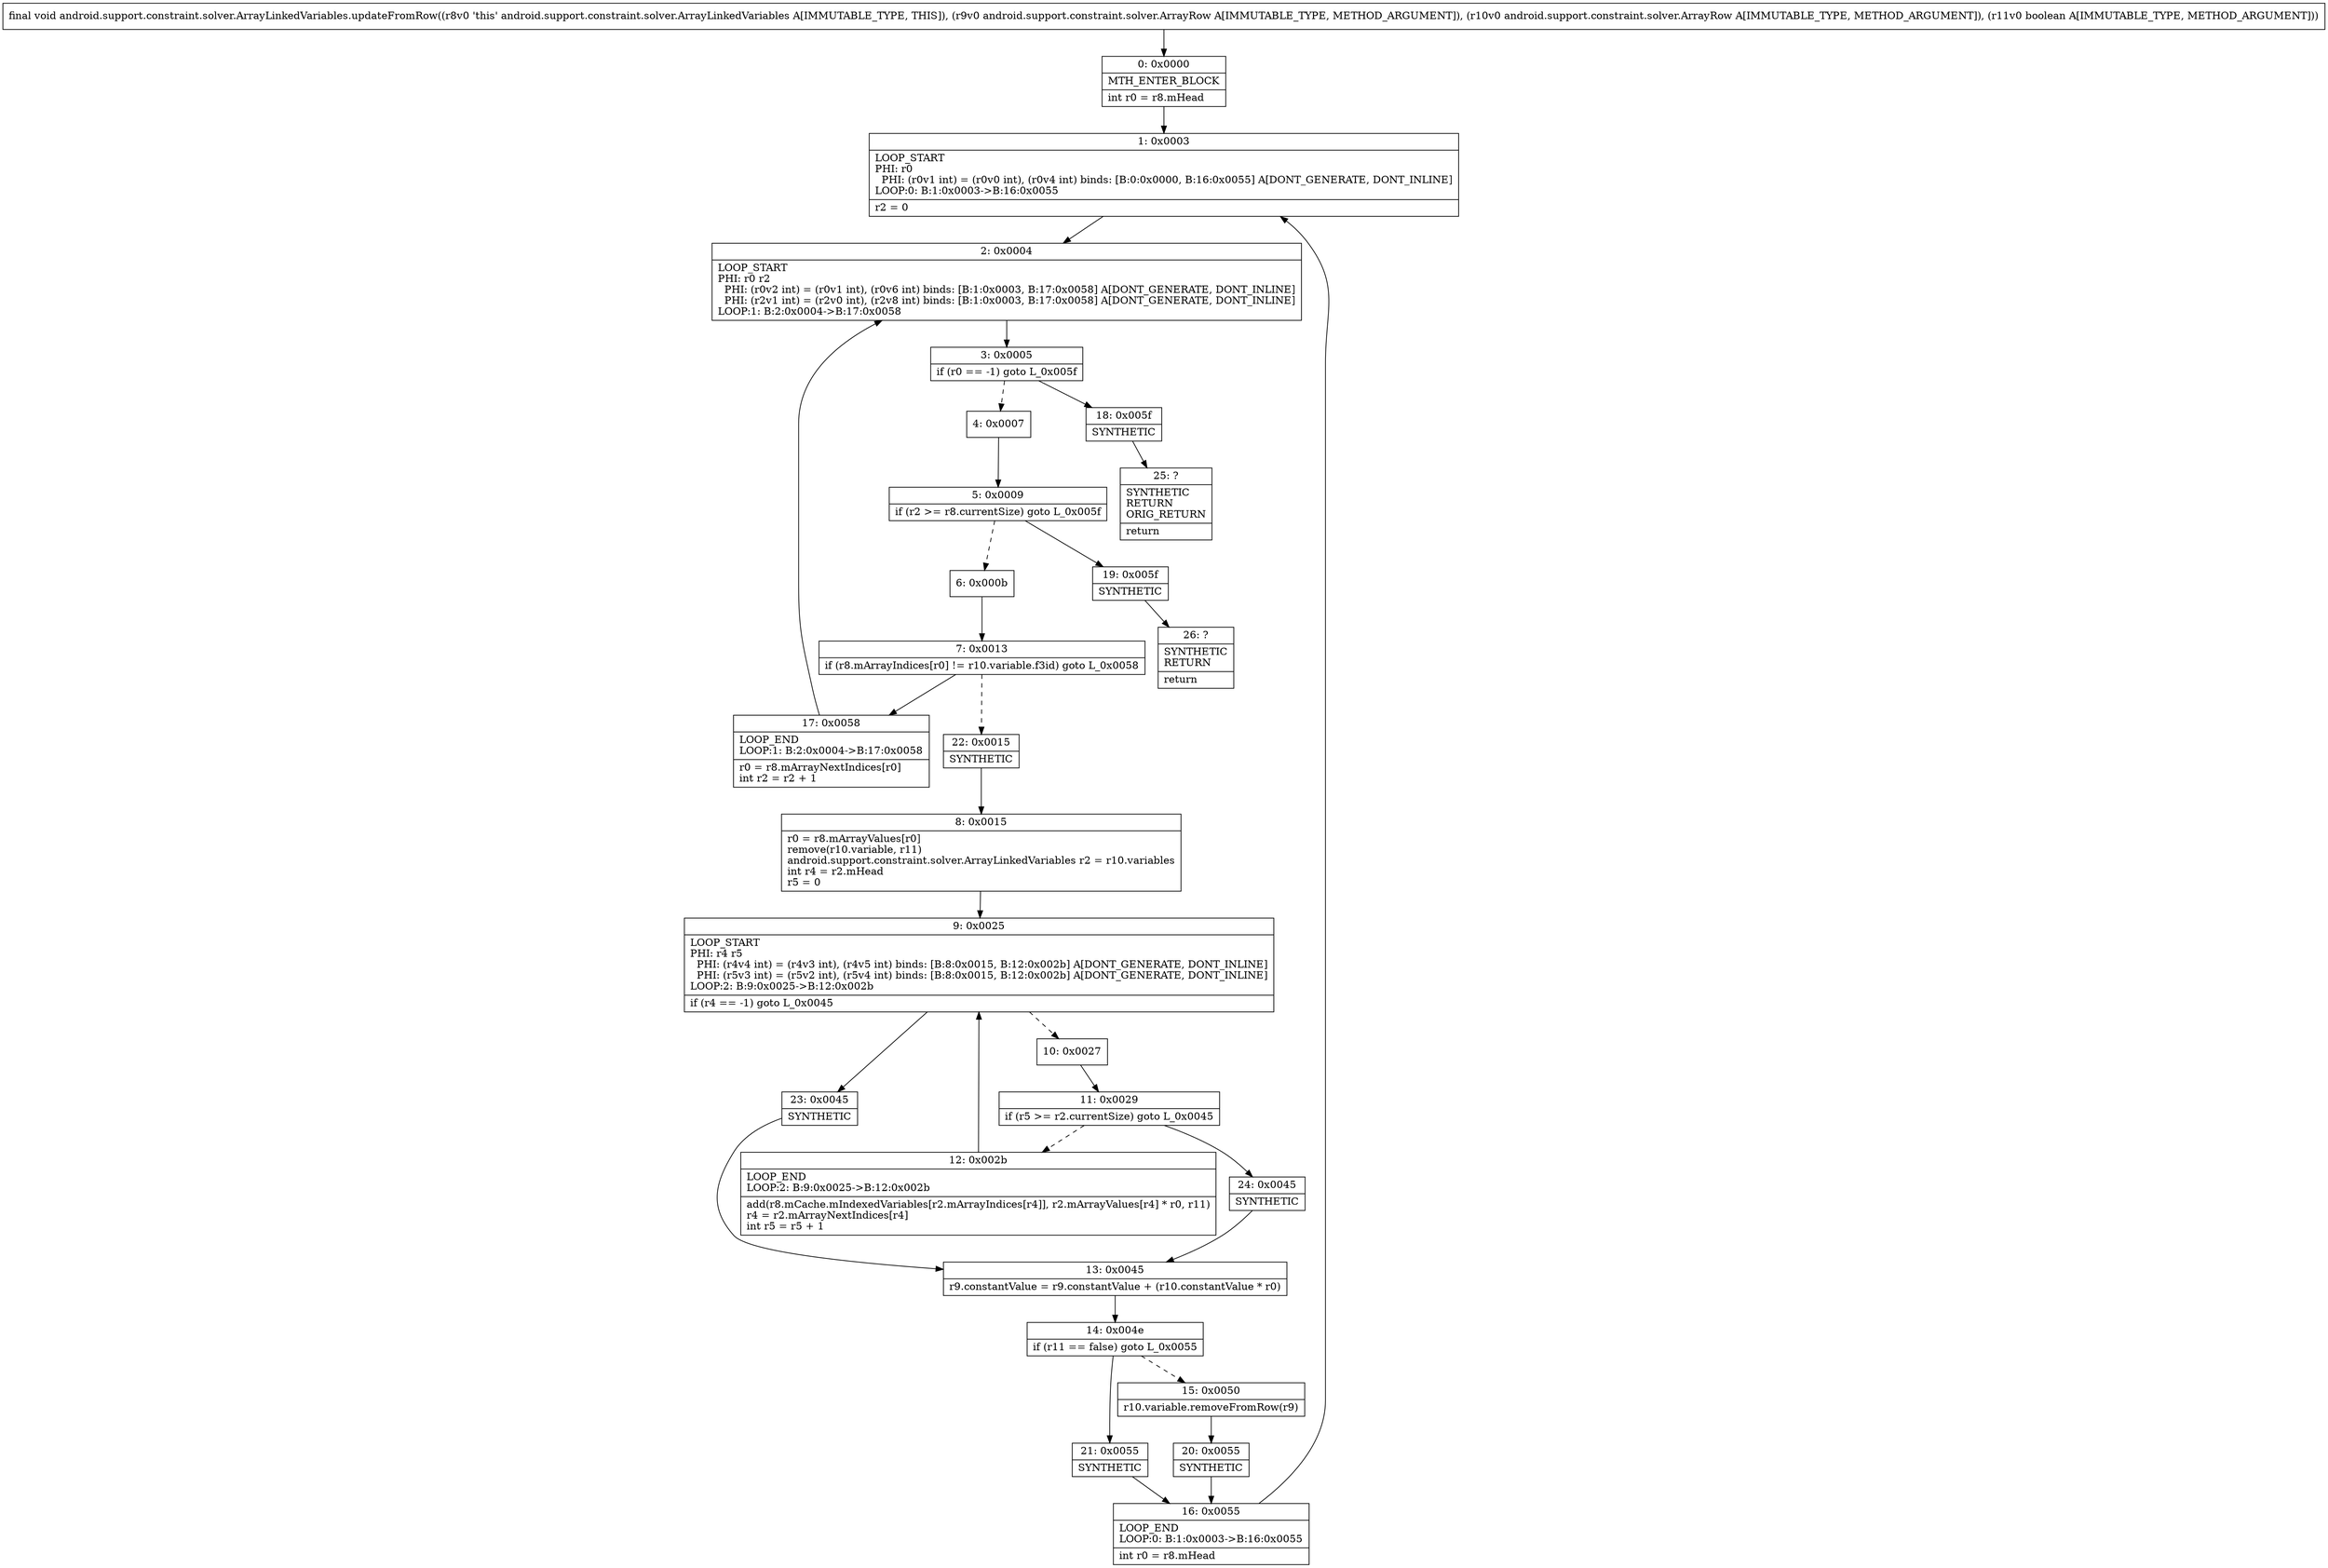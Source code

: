digraph "CFG forandroid.support.constraint.solver.ArrayLinkedVariables.updateFromRow(Landroid\/support\/constraint\/solver\/ArrayRow;Landroid\/support\/constraint\/solver\/ArrayRow;Z)V" {
Node_0 [shape=record,label="{0\:\ 0x0000|MTH_ENTER_BLOCK\l|int r0 = r8.mHead\l}"];
Node_1 [shape=record,label="{1\:\ 0x0003|LOOP_START\lPHI: r0 \l  PHI: (r0v1 int) = (r0v0 int), (r0v4 int) binds: [B:0:0x0000, B:16:0x0055] A[DONT_GENERATE, DONT_INLINE]\lLOOP:0: B:1:0x0003\-\>B:16:0x0055\l|r2 = 0\l}"];
Node_2 [shape=record,label="{2\:\ 0x0004|LOOP_START\lPHI: r0 r2 \l  PHI: (r0v2 int) = (r0v1 int), (r0v6 int) binds: [B:1:0x0003, B:17:0x0058] A[DONT_GENERATE, DONT_INLINE]\l  PHI: (r2v1 int) = (r2v0 int), (r2v8 int) binds: [B:1:0x0003, B:17:0x0058] A[DONT_GENERATE, DONT_INLINE]\lLOOP:1: B:2:0x0004\-\>B:17:0x0058\l}"];
Node_3 [shape=record,label="{3\:\ 0x0005|if (r0 == \-1) goto L_0x005f\l}"];
Node_4 [shape=record,label="{4\:\ 0x0007}"];
Node_5 [shape=record,label="{5\:\ 0x0009|if (r2 \>= r8.currentSize) goto L_0x005f\l}"];
Node_6 [shape=record,label="{6\:\ 0x000b}"];
Node_7 [shape=record,label="{7\:\ 0x0013|if (r8.mArrayIndices[r0] != r10.variable.f3id) goto L_0x0058\l}"];
Node_8 [shape=record,label="{8\:\ 0x0015|r0 = r8.mArrayValues[r0]\lremove(r10.variable, r11)\landroid.support.constraint.solver.ArrayLinkedVariables r2 = r10.variables\lint r4 = r2.mHead\lr5 = 0\l}"];
Node_9 [shape=record,label="{9\:\ 0x0025|LOOP_START\lPHI: r4 r5 \l  PHI: (r4v4 int) = (r4v3 int), (r4v5 int) binds: [B:8:0x0015, B:12:0x002b] A[DONT_GENERATE, DONT_INLINE]\l  PHI: (r5v3 int) = (r5v2 int), (r5v4 int) binds: [B:8:0x0015, B:12:0x002b] A[DONT_GENERATE, DONT_INLINE]\lLOOP:2: B:9:0x0025\-\>B:12:0x002b\l|if (r4 == \-1) goto L_0x0045\l}"];
Node_10 [shape=record,label="{10\:\ 0x0027}"];
Node_11 [shape=record,label="{11\:\ 0x0029|if (r5 \>= r2.currentSize) goto L_0x0045\l}"];
Node_12 [shape=record,label="{12\:\ 0x002b|LOOP_END\lLOOP:2: B:9:0x0025\-\>B:12:0x002b\l|add(r8.mCache.mIndexedVariables[r2.mArrayIndices[r4]], r2.mArrayValues[r4] * r0, r11)\lr4 = r2.mArrayNextIndices[r4]\lint r5 = r5 + 1\l}"];
Node_13 [shape=record,label="{13\:\ 0x0045|r9.constantValue = r9.constantValue + (r10.constantValue * r0)\l}"];
Node_14 [shape=record,label="{14\:\ 0x004e|if (r11 == false) goto L_0x0055\l}"];
Node_15 [shape=record,label="{15\:\ 0x0050|r10.variable.removeFromRow(r9)\l}"];
Node_16 [shape=record,label="{16\:\ 0x0055|LOOP_END\lLOOP:0: B:1:0x0003\-\>B:16:0x0055\l|int r0 = r8.mHead\l}"];
Node_17 [shape=record,label="{17\:\ 0x0058|LOOP_END\lLOOP:1: B:2:0x0004\-\>B:17:0x0058\l|r0 = r8.mArrayNextIndices[r0]\lint r2 = r2 + 1\l}"];
Node_18 [shape=record,label="{18\:\ 0x005f|SYNTHETIC\l}"];
Node_19 [shape=record,label="{19\:\ 0x005f|SYNTHETIC\l}"];
Node_20 [shape=record,label="{20\:\ 0x0055|SYNTHETIC\l}"];
Node_21 [shape=record,label="{21\:\ 0x0055|SYNTHETIC\l}"];
Node_22 [shape=record,label="{22\:\ 0x0015|SYNTHETIC\l}"];
Node_23 [shape=record,label="{23\:\ 0x0045|SYNTHETIC\l}"];
Node_24 [shape=record,label="{24\:\ 0x0045|SYNTHETIC\l}"];
Node_25 [shape=record,label="{25\:\ ?|SYNTHETIC\lRETURN\lORIG_RETURN\l|return\l}"];
Node_26 [shape=record,label="{26\:\ ?|SYNTHETIC\lRETURN\l|return\l}"];
MethodNode[shape=record,label="{final void android.support.constraint.solver.ArrayLinkedVariables.updateFromRow((r8v0 'this' android.support.constraint.solver.ArrayLinkedVariables A[IMMUTABLE_TYPE, THIS]), (r9v0 android.support.constraint.solver.ArrayRow A[IMMUTABLE_TYPE, METHOD_ARGUMENT]), (r10v0 android.support.constraint.solver.ArrayRow A[IMMUTABLE_TYPE, METHOD_ARGUMENT]), (r11v0 boolean A[IMMUTABLE_TYPE, METHOD_ARGUMENT])) }"];
MethodNode -> Node_0;
Node_0 -> Node_1;
Node_1 -> Node_2;
Node_2 -> Node_3;
Node_3 -> Node_4[style=dashed];
Node_3 -> Node_18;
Node_4 -> Node_5;
Node_5 -> Node_6[style=dashed];
Node_5 -> Node_19;
Node_6 -> Node_7;
Node_7 -> Node_17;
Node_7 -> Node_22[style=dashed];
Node_8 -> Node_9;
Node_9 -> Node_10[style=dashed];
Node_9 -> Node_23;
Node_10 -> Node_11;
Node_11 -> Node_12[style=dashed];
Node_11 -> Node_24;
Node_12 -> Node_9;
Node_13 -> Node_14;
Node_14 -> Node_15[style=dashed];
Node_14 -> Node_21;
Node_15 -> Node_20;
Node_16 -> Node_1;
Node_17 -> Node_2;
Node_18 -> Node_25;
Node_19 -> Node_26;
Node_20 -> Node_16;
Node_21 -> Node_16;
Node_22 -> Node_8;
Node_23 -> Node_13;
Node_24 -> Node_13;
}

